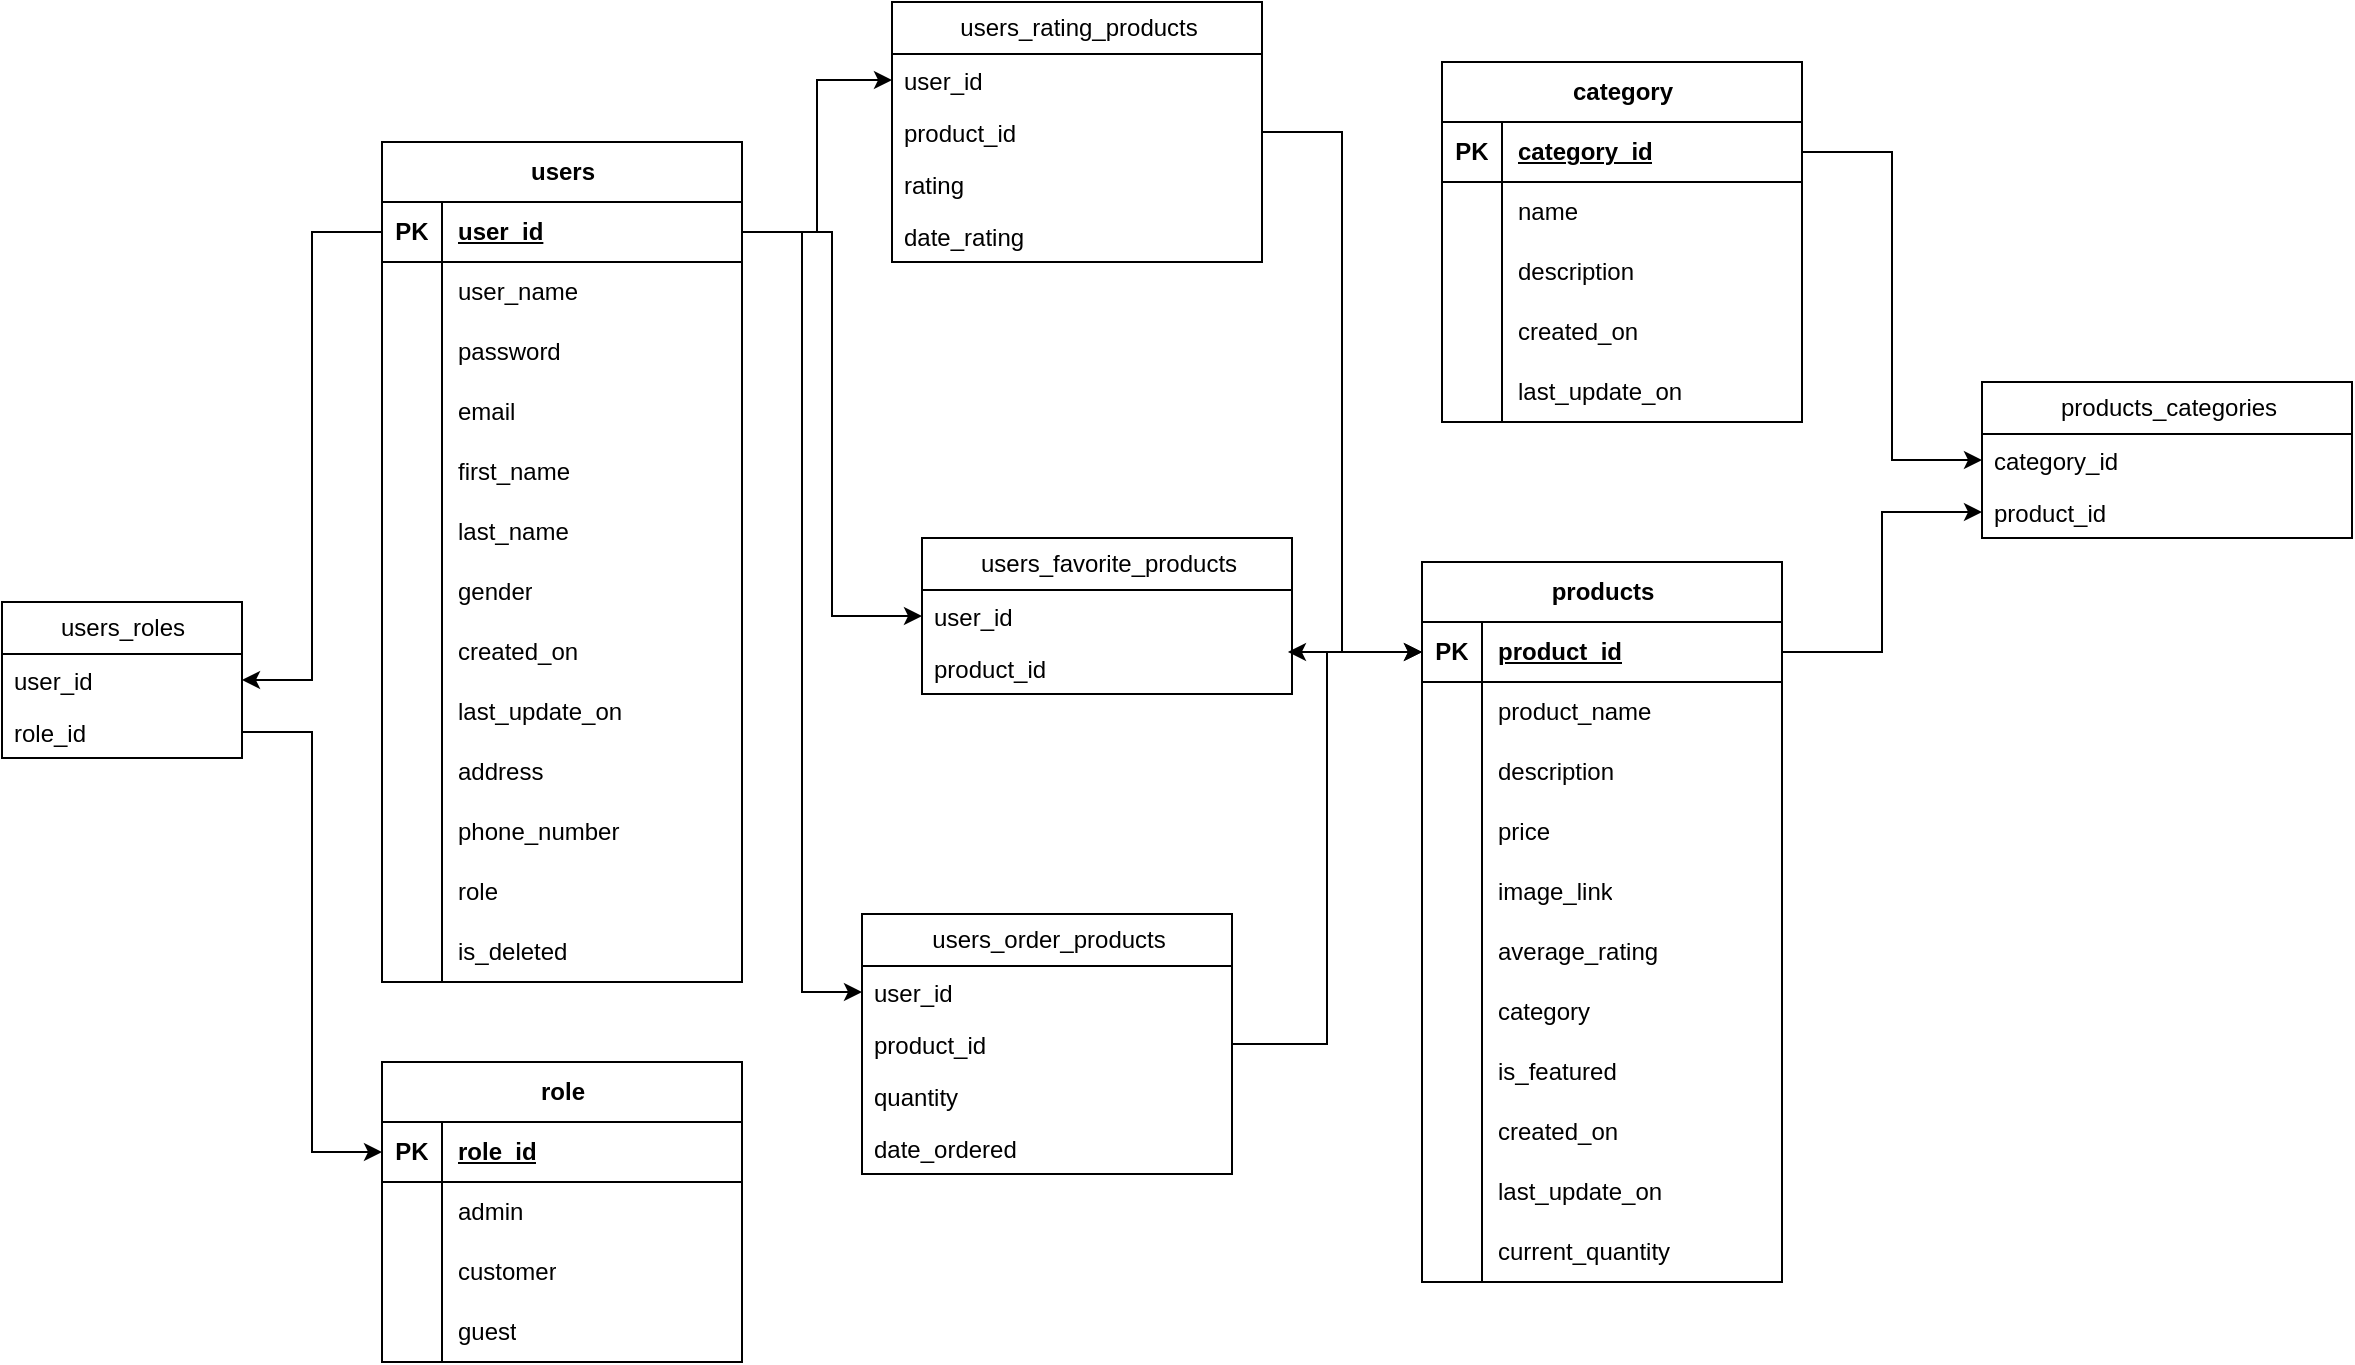 <mxfile version="24.1.0" type="device">
  <diagram name="Page-1" id="eXn3tSoV84fPtv3n-oOn">
    <mxGraphModel dx="2178" dy="1974" grid="1" gridSize="10" guides="1" tooltips="1" connect="1" arrows="1" fold="1" page="1" pageScale="1" pageWidth="850" pageHeight="1100" math="0" shadow="0">
      <root>
        <mxCell id="0" />
        <mxCell id="1" parent="0" />
        <mxCell id="wBnOF_9btgGnaLd1pOPH-1" value="users" style="shape=table;startSize=30;container=1;collapsible=1;childLayout=tableLayout;fixedRows=1;rowLines=0;fontStyle=1;align=center;resizeLast=1;html=1;" parent="1" vertex="1">
          <mxGeometry x="-70" y="60" width="180" height="420" as="geometry" />
        </mxCell>
        <mxCell id="wBnOF_9btgGnaLd1pOPH-2" value="" style="shape=tableRow;horizontal=0;startSize=0;swimlaneHead=0;swimlaneBody=0;fillColor=none;collapsible=0;dropTarget=0;points=[[0,0.5],[1,0.5]];portConstraint=eastwest;top=0;left=0;right=0;bottom=1;" parent="wBnOF_9btgGnaLd1pOPH-1" vertex="1">
          <mxGeometry y="30" width="180" height="30" as="geometry" />
        </mxCell>
        <mxCell id="wBnOF_9btgGnaLd1pOPH-3" value="PK" style="shape=partialRectangle;connectable=0;fillColor=none;top=0;left=0;bottom=0;right=0;fontStyle=1;overflow=hidden;whiteSpace=wrap;html=1;" parent="wBnOF_9btgGnaLd1pOPH-2" vertex="1">
          <mxGeometry width="30" height="30" as="geometry">
            <mxRectangle width="30" height="30" as="alternateBounds" />
          </mxGeometry>
        </mxCell>
        <mxCell id="wBnOF_9btgGnaLd1pOPH-4" value="user_id" style="shape=partialRectangle;connectable=0;fillColor=none;top=0;left=0;bottom=0;right=0;align=left;spacingLeft=6;fontStyle=5;overflow=hidden;whiteSpace=wrap;html=1;" parent="wBnOF_9btgGnaLd1pOPH-2" vertex="1">
          <mxGeometry x="30" width="150" height="30" as="geometry">
            <mxRectangle width="150" height="30" as="alternateBounds" />
          </mxGeometry>
        </mxCell>
        <mxCell id="wBnOF_9btgGnaLd1pOPH-5" value="" style="shape=tableRow;horizontal=0;startSize=0;swimlaneHead=0;swimlaneBody=0;fillColor=none;collapsible=0;dropTarget=0;points=[[0,0.5],[1,0.5]];portConstraint=eastwest;top=0;left=0;right=0;bottom=0;" parent="wBnOF_9btgGnaLd1pOPH-1" vertex="1">
          <mxGeometry y="60" width="180" height="30" as="geometry" />
        </mxCell>
        <mxCell id="wBnOF_9btgGnaLd1pOPH-6" value="" style="shape=partialRectangle;connectable=0;fillColor=none;top=0;left=0;bottom=0;right=0;editable=1;overflow=hidden;whiteSpace=wrap;html=1;" parent="wBnOF_9btgGnaLd1pOPH-5" vertex="1">
          <mxGeometry width="30" height="30" as="geometry">
            <mxRectangle width="30" height="30" as="alternateBounds" />
          </mxGeometry>
        </mxCell>
        <mxCell id="wBnOF_9btgGnaLd1pOPH-7" value="user_name" style="shape=partialRectangle;connectable=0;fillColor=none;top=0;left=0;bottom=0;right=0;align=left;spacingLeft=6;overflow=hidden;whiteSpace=wrap;html=1;" parent="wBnOF_9btgGnaLd1pOPH-5" vertex="1">
          <mxGeometry x="30" width="150" height="30" as="geometry">
            <mxRectangle width="150" height="30" as="alternateBounds" />
          </mxGeometry>
        </mxCell>
        <mxCell id="wBnOF_9btgGnaLd1pOPH-8" value="" style="shape=tableRow;horizontal=0;startSize=0;swimlaneHead=0;swimlaneBody=0;fillColor=none;collapsible=0;dropTarget=0;points=[[0,0.5],[1,0.5]];portConstraint=eastwest;top=0;left=0;right=0;bottom=0;" parent="wBnOF_9btgGnaLd1pOPH-1" vertex="1">
          <mxGeometry y="90" width="180" height="30" as="geometry" />
        </mxCell>
        <mxCell id="wBnOF_9btgGnaLd1pOPH-9" value="" style="shape=partialRectangle;connectable=0;fillColor=none;top=0;left=0;bottom=0;right=0;editable=1;overflow=hidden;whiteSpace=wrap;html=1;" parent="wBnOF_9btgGnaLd1pOPH-8" vertex="1">
          <mxGeometry width="30" height="30" as="geometry">
            <mxRectangle width="30" height="30" as="alternateBounds" />
          </mxGeometry>
        </mxCell>
        <mxCell id="wBnOF_9btgGnaLd1pOPH-10" value="password" style="shape=partialRectangle;connectable=0;fillColor=none;top=0;left=0;bottom=0;right=0;align=left;spacingLeft=6;overflow=hidden;whiteSpace=wrap;html=1;" parent="wBnOF_9btgGnaLd1pOPH-8" vertex="1">
          <mxGeometry x="30" width="150" height="30" as="geometry">
            <mxRectangle width="150" height="30" as="alternateBounds" />
          </mxGeometry>
        </mxCell>
        <mxCell id="wBnOF_9btgGnaLd1pOPH-11" value="" style="shape=tableRow;horizontal=0;startSize=0;swimlaneHead=0;swimlaneBody=0;fillColor=none;collapsible=0;dropTarget=0;points=[[0,0.5],[1,0.5]];portConstraint=eastwest;top=0;left=0;right=0;bottom=0;" parent="wBnOF_9btgGnaLd1pOPH-1" vertex="1">
          <mxGeometry y="120" width="180" height="30" as="geometry" />
        </mxCell>
        <mxCell id="wBnOF_9btgGnaLd1pOPH-12" value="" style="shape=partialRectangle;connectable=0;fillColor=none;top=0;left=0;bottom=0;right=0;editable=1;overflow=hidden;whiteSpace=wrap;html=1;" parent="wBnOF_9btgGnaLd1pOPH-11" vertex="1">
          <mxGeometry width="30" height="30" as="geometry">
            <mxRectangle width="30" height="30" as="alternateBounds" />
          </mxGeometry>
        </mxCell>
        <mxCell id="wBnOF_9btgGnaLd1pOPH-13" value="email" style="shape=partialRectangle;connectable=0;fillColor=none;top=0;left=0;bottom=0;right=0;align=left;spacingLeft=6;overflow=hidden;whiteSpace=wrap;html=1;" parent="wBnOF_9btgGnaLd1pOPH-11" vertex="1">
          <mxGeometry x="30" width="150" height="30" as="geometry">
            <mxRectangle width="150" height="30" as="alternateBounds" />
          </mxGeometry>
        </mxCell>
        <mxCell id="wBnOF_9btgGnaLd1pOPH-14" value="" style="shape=tableRow;horizontal=0;startSize=0;swimlaneHead=0;swimlaneBody=0;fillColor=none;collapsible=0;dropTarget=0;points=[[0,0.5],[1,0.5]];portConstraint=eastwest;top=0;left=0;right=0;bottom=0;" parent="wBnOF_9btgGnaLd1pOPH-1" vertex="1">
          <mxGeometry y="150" width="180" height="30" as="geometry" />
        </mxCell>
        <mxCell id="wBnOF_9btgGnaLd1pOPH-15" value="" style="shape=partialRectangle;connectable=0;fillColor=none;top=0;left=0;bottom=0;right=0;editable=1;overflow=hidden;whiteSpace=wrap;html=1;" parent="wBnOF_9btgGnaLd1pOPH-14" vertex="1">
          <mxGeometry width="30" height="30" as="geometry">
            <mxRectangle width="30" height="30" as="alternateBounds" />
          </mxGeometry>
        </mxCell>
        <mxCell id="wBnOF_9btgGnaLd1pOPH-16" value="first_name" style="shape=partialRectangle;connectable=0;fillColor=none;top=0;left=0;bottom=0;right=0;align=left;spacingLeft=6;overflow=hidden;whiteSpace=wrap;html=1;" parent="wBnOF_9btgGnaLd1pOPH-14" vertex="1">
          <mxGeometry x="30" width="150" height="30" as="geometry">
            <mxRectangle width="150" height="30" as="alternateBounds" />
          </mxGeometry>
        </mxCell>
        <mxCell id="wBnOF_9btgGnaLd1pOPH-17" value="" style="shape=tableRow;horizontal=0;startSize=0;swimlaneHead=0;swimlaneBody=0;fillColor=none;collapsible=0;dropTarget=0;points=[[0,0.5],[1,0.5]];portConstraint=eastwest;top=0;left=0;right=0;bottom=0;" parent="wBnOF_9btgGnaLd1pOPH-1" vertex="1">
          <mxGeometry y="180" width="180" height="30" as="geometry" />
        </mxCell>
        <mxCell id="wBnOF_9btgGnaLd1pOPH-18" value="" style="shape=partialRectangle;connectable=0;fillColor=none;top=0;left=0;bottom=0;right=0;editable=1;overflow=hidden;whiteSpace=wrap;html=1;" parent="wBnOF_9btgGnaLd1pOPH-17" vertex="1">
          <mxGeometry width="30" height="30" as="geometry">
            <mxRectangle width="30" height="30" as="alternateBounds" />
          </mxGeometry>
        </mxCell>
        <mxCell id="wBnOF_9btgGnaLd1pOPH-19" value="last_name" style="shape=partialRectangle;connectable=0;fillColor=none;top=0;left=0;bottom=0;right=0;align=left;spacingLeft=6;overflow=hidden;whiteSpace=wrap;html=1;" parent="wBnOF_9btgGnaLd1pOPH-17" vertex="1">
          <mxGeometry x="30" width="150" height="30" as="geometry">
            <mxRectangle width="150" height="30" as="alternateBounds" />
          </mxGeometry>
        </mxCell>
        <mxCell id="wBnOF_9btgGnaLd1pOPH-38" value="" style="shape=tableRow;horizontal=0;startSize=0;swimlaneHead=0;swimlaneBody=0;fillColor=none;collapsible=0;dropTarget=0;points=[[0,0.5],[1,0.5]];portConstraint=eastwest;top=0;left=0;right=0;bottom=0;" parent="wBnOF_9btgGnaLd1pOPH-1" vertex="1">
          <mxGeometry y="210" width="180" height="30" as="geometry" />
        </mxCell>
        <mxCell id="wBnOF_9btgGnaLd1pOPH-39" value="" style="shape=partialRectangle;connectable=0;fillColor=none;top=0;left=0;bottom=0;right=0;editable=1;overflow=hidden;whiteSpace=wrap;html=1;" parent="wBnOF_9btgGnaLd1pOPH-38" vertex="1">
          <mxGeometry width="30" height="30" as="geometry">
            <mxRectangle width="30" height="30" as="alternateBounds" />
          </mxGeometry>
        </mxCell>
        <mxCell id="wBnOF_9btgGnaLd1pOPH-40" value="gender" style="shape=partialRectangle;connectable=0;fillColor=none;top=0;left=0;bottom=0;right=0;align=left;spacingLeft=6;overflow=hidden;whiteSpace=wrap;html=1;" parent="wBnOF_9btgGnaLd1pOPH-38" vertex="1">
          <mxGeometry x="30" width="150" height="30" as="geometry">
            <mxRectangle width="150" height="30" as="alternateBounds" />
          </mxGeometry>
        </mxCell>
        <mxCell id="wBnOF_9btgGnaLd1pOPH-20" value="" style="shape=tableRow;horizontal=0;startSize=0;swimlaneHead=0;swimlaneBody=0;fillColor=none;collapsible=0;dropTarget=0;points=[[0,0.5],[1,0.5]];portConstraint=eastwest;top=0;left=0;right=0;bottom=0;" parent="wBnOF_9btgGnaLd1pOPH-1" vertex="1">
          <mxGeometry y="240" width="180" height="30" as="geometry" />
        </mxCell>
        <mxCell id="wBnOF_9btgGnaLd1pOPH-21" value="" style="shape=partialRectangle;connectable=0;fillColor=none;top=0;left=0;bottom=0;right=0;editable=1;overflow=hidden;whiteSpace=wrap;html=1;" parent="wBnOF_9btgGnaLd1pOPH-20" vertex="1">
          <mxGeometry width="30" height="30" as="geometry">
            <mxRectangle width="30" height="30" as="alternateBounds" />
          </mxGeometry>
        </mxCell>
        <mxCell id="wBnOF_9btgGnaLd1pOPH-22" value="created_on" style="shape=partialRectangle;connectable=0;fillColor=none;top=0;left=0;bottom=0;right=0;align=left;spacingLeft=6;overflow=hidden;whiteSpace=wrap;html=1;" parent="wBnOF_9btgGnaLd1pOPH-20" vertex="1">
          <mxGeometry x="30" width="150" height="30" as="geometry">
            <mxRectangle width="150" height="30" as="alternateBounds" />
          </mxGeometry>
        </mxCell>
        <mxCell id="wBnOF_9btgGnaLd1pOPH-23" value="" style="shape=tableRow;horizontal=0;startSize=0;swimlaneHead=0;swimlaneBody=0;fillColor=none;collapsible=0;dropTarget=0;points=[[0,0.5],[1,0.5]];portConstraint=eastwest;top=0;left=0;right=0;bottom=0;" parent="wBnOF_9btgGnaLd1pOPH-1" vertex="1">
          <mxGeometry y="270" width="180" height="30" as="geometry" />
        </mxCell>
        <mxCell id="wBnOF_9btgGnaLd1pOPH-24" value="" style="shape=partialRectangle;connectable=0;fillColor=none;top=0;left=0;bottom=0;right=0;editable=1;overflow=hidden;whiteSpace=wrap;html=1;" parent="wBnOF_9btgGnaLd1pOPH-23" vertex="1">
          <mxGeometry width="30" height="30" as="geometry">
            <mxRectangle width="30" height="30" as="alternateBounds" />
          </mxGeometry>
        </mxCell>
        <mxCell id="wBnOF_9btgGnaLd1pOPH-25" value="last_update_on" style="shape=partialRectangle;connectable=0;fillColor=none;top=0;left=0;bottom=0;right=0;align=left;spacingLeft=6;overflow=hidden;whiteSpace=wrap;html=1;" parent="wBnOF_9btgGnaLd1pOPH-23" vertex="1">
          <mxGeometry x="30" width="150" height="30" as="geometry">
            <mxRectangle width="150" height="30" as="alternateBounds" />
          </mxGeometry>
        </mxCell>
        <mxCell id="wBnOF_9btgGnaLd1pOPH-26" value="" style="shape=tableRow;horizontal=0;startSize=0;swimlaneHead=0;swimlaneBody=0;fillColor=none;collapsible=0;dropTarget=0;points=[[0,0.5],[1,0.5]];portConstraint=eastwest;top=0;left=0;right=0;bottom=0;" parent="wBnOF_9btgGnaLd1pOPH-1" vertex="1">
          <mxGeometry y="300" width="180" height="30" as="geometry" />
        </mxCell>
        <mxCell id="wBnOF_9btgGnaLd1pOPH-27" value="" style="shape=partialRectangle;connectable=0;fillColor=none;top=0;left=0;bottom=0;right=0;editable=1;overflow=hidden;whiteSpace=wrap;html=1;" parent="wBnOF_9btgGnaLd1pOPH-26" vertex="1">
          <mxGeometry width="30" height="30" as="geometry">
            <mxRectangle width="30" height="30" as="alternateBounds" />
          </mxGeometry>
        </mxCell>
        <mxCell id="wBnOF_9btgGnaLd1pOPH-28" value="address" style="shape=partialRectangle;connectable=0;fillColor=none;top=0;left=0;bottom=0;right=0;align=left;spacingLeft=6;overflow=hidden;whiteSpace=wrap;html=1;" parent="wBnOF_9btgGnaLd1pOPH-26" vertex="1">
          <mxGeometry x="30" width="150" height="30" as="geometry">
            <mxRectangle width="150" height="30" as="alternateBounds" />
          </mxGeometry>
        </mxCell>
        <mxCell id="wBnOF_9btgGnaLd1pOPH-29" value="" style="shape=tableRow;horizontal=0;startSize=0;swimlaneHead=0;swimlaneBody=0;fillColor=none;collapsible=0;dropTarget=0;points=[[0,0.5],[1,0.5]];portConstraint=eastwest;top=0;left=0;right=0;bottom=0;" parent="wBnOF_9btgGnaLd1pOPH-1" vertex="1">
          <mxGeometry y="330" width="180" height="30" as="geometry" />
        </mxCell>
        <mxCell id="wBnOF_9btgGnaLd1pOPH-30" value="" style="shape=partialRectangle;connectable=0;fillColor=none;top=0;left=0;bottom=0;right=0;editable=1;overflow=hidden;whiteSpace=wrap;html=1;" parent="wBnOF_9btgGnaLd1pOPH-29" vertex="1">
          <mxGeometry width="30" height="30" as="geometry">
            <mxRectangle width="30" height="30" as="alternateBounds" />
          </mxGeometry>
        </mxCell>
        <mxCell id="wBnOF_9btgGnaLd1pOPH-31" value="phone_number" style="shape=partialRectangle;connectable=0;fillColor=none;top=0;left=0;bottom=0;right=0;align=left;spacingLeft=6;overflow=hidden;whiteSpace=wrap;html=1;" parent="wBnOF_9btgGnaLd1pOPH-29" vertex="1">
          <mxGeometry x="30" width="150" height="30" as="geometry">
            <mxRectangle width="150" height="30" as="alternateBounds" />
          </mxGeometry>
        </mxCell>
        <mxCell id="wBnOF_9btgGnaLd1pOPH-32" value="" style="shape=tableRow;horizontal=0;startSize=0;swimlaneHead=0;swimlaneBody=0;fillColor=none;collapsible=0;dropTarget=0;points=[[0,0.5],[1,0.5]];portConstraint=eastwest;top=0;left=0;right=0;bottom=0;" parent="wBnOF_9btgGnaLd1pOPH-1" vertex="1">
          <mxGeometry y="360" width="180" height="30" as="geometry" />
        </mxCell>
        <mxCell id="wBnOF_9btgGnaLd1pOPH-33" value="" style="shape=partialRectangle;connectable=0;fillColor=none;top=0;left=0;bottom=0;right=0;editable=1;overflow=hidden;whiteSpace=wrap;html=1;" parent="wBnOF_9btgGnaLd1pOPH-32" vertex="1">
          <mxGeometry width="30" height="30" as="geometry">
            <mxRectangle width="30" height="30" as="alternateBounds" />
          </mxGeometry>
        </mxCell>
        <mxCell id="wBnOF_9btgGnaLd1pOPH-34" value="role" style="shape=partialRectangle;connectable=0;fillColor=none;top=0;left=0;bottom=0;right=0;align=left;spacingLeft=6;overflow=hidden;whiteSpace=wrap;html=1;" parent="wBnOF_9btgGnaLd1pOPH-32" vertex="1">
          <mxGeometry x="30" width="150" height="30" as="geometry">
            <mxRectangle width="150" height="30" as="alternateBounds" />
          </mxGeometry>
        </mxCell>
        <mxCell id="wBnOF_9btgGnaLd1pOPH-35" value="" style="shape=tableRow;horizontal=0;startSize=0;swimlaneHead=0;swimlaneBody=0;fillColor=none;collapsible=0;dropTarget=0;points=[[0,0.5],[1,0.5]];portConstraint=eastwest;top=0;left=0;right=0;bottom=0;" parent="wBnOF_9btgGnaLd1pOPH-1" vertex="1">
          <mxGeometry y="390" width="180" height="30" as="geometry" />
        </mxCell>
        <mxCell id="wBnOF_9btgGnaLd1pOPH-36" value="" style="shape=partialRectangle;connectable=0;fillColor=none;top=0;left=0;bottom=0;right=0;editable=1;overflow=hidden;whiteSpace=wrap;html=1;" parent="wBnOF_9btgGnaLd1pOPH-35" vertex="1">
          <mxGeometry width="30" height="30" as="geometry">
            <mxRectangle width="30" height="30" as="alternateBounds" />
          </mxGeometry>
        </mxCell>
        <mxCell id="wBnOF_9btgGnaLd1pOPH-37" value="is_deleted" style="shape=partialRectangle;connectable=0;fillColor=none;top=0;left=0;bottom=0;right=0;align=left;spacingLeft=6;overflow=hidden;whiteSpace=wrap;html=1;" parent="wBnOF_9btgGnaLd1pOPH-35" vertex="1">
          <mxGeometry x="30" width="150" height="30" as="geometry">
            <mxRectangle width="150" height="30" as="alternateBounds" />
          </mxGeometry>
        </mxCell>
        <mxCell id="wBnOF_9btgGnaLd1pOPH-41" value="products" style="shape=table;startSize=30;container=1;collapsible=1;childLayout=tableLayout;fixedRows=1;rowLines=0;fontStyle=1;align=center;resizeLast=1;html=1;" parent="1" vertex="1">
          <mxGeometry x="450" y="270" width="180" height="360" as="geometry" />
        </mxCell>
        <mxCell id="wBnOF_9btgGnaLd1pOPH-42" value="" style="shape=tableRow;horizontal=0;startSize=0;swimlaneHead=0;swimlaneBody=0;fillColor=none;collapsible=0;dropTarget=0;points=[[0,0.5],[1,0.5]];portConstraint=eastwest;top=0;left=0;right=0;bottom=1;" parent="wBnOF_9btgGnaLd1pOPH-41" vertex="1">
          <mxGeometry y="30" width="180" height="30" as="geometry" />
        </mxCell>
        <mxCell id="wBnOF_9btgGnaLd1pOPH-43" value="PK" style="shape=partialRectangle;connectable=0;fillColor=none;top=0;left=0;bottom=0;right=0;fontStyle=1;overflow=hidden;whiteSpace=wrap;html=1;" parent="wBnOF_9btgGnaLd1pOPH-42" vertex="1">
          <mxGeometry width="30" height="30" as="geometry">
            <mxRectangle width="30" height="30" as="alternateBounds" />
          </mxGeometry>
        </mxCell>
        <mxCell id="wBnOF_9btgGnaLd1pOPH-44" value="product_id" style="shape=partialRectangle;connectable=0;fillColor=none;top=0;left=0;bottom=0;right=0;align=left;spacingLeft=6;fontStyle=5;overflow=hidden;whiteSpace=wrap;html=1;" parent="wBnOF_9btgGnaLd1pOPH-42" vertex="1">
          <mxGeometry x="30" width="150" height="30" as="geometry">
            <mxRectangle width="150" height="30" as="alternateBounds" />
          </mxGeometry>
        </mxCell>
        <mxCell id="wBnOF_9btgGnaLd1pOPH-45" value="" style="shape=tableRow;horizontal=0;startSize=0;swimlaneHead=0;swimlaneBody=0;fillColor=none;collapsible=0;dropTarget=0;points=[[0,0.5],[1,0.5]];portConstraint=eastwest;top=0;left=0;right=0;bottom=0;" parent="wBnOF_9btgGnaLd1pOPH-41" vertex="1">
          <mxGeometry y="60" width="180" height="30" as="geometry" />
        </mxCell>
        <mxCell id="wBnOF_9btgGnaLd1pOPH-46" value="" style="shape=partialRectangle;connectable=0;fillColor=none;top=0;left=0;bottom=0;right=0;editable=1;overflow=hidden;whiteSpace=wrap;html=1;" parent="wBnOF_9btgGnaLd1pOPH-45" vertex="1">
          <mxGeometry width="30" height="30" as="geometry">
            <mxRectangle width="30" height="30" as="alternateBounds" />
          </mxGeometry>
        </mxCell>
        <mxCell id="wBnOF_9btgGnaLd1pOPH-47" value="product_name" style="shape=partialRectangle;connectable=0;fillColor=none;top=0;left=0;bottom=0;right=0;align=left;spacingLeft=6;overflow=hidden;whiteSpace=wrap;html=1;" parent="wBnOF_9btgGnaLd1pOPH-45" vertex="1">
          <mxGeometry x="30" width="150" height="30" as="geometry">
            <mxRectangle width="150" height="30" as="alternateBounds" />
          </mxGeometry>
        </mxCell>
        <mxCell id="wBnOF_9btgGnaLd1pOPH-48" value="" style="shape=tableRow;horizontal=0;startSize=0;swimlaneHead=0;swimlaneBody=0;fillColor=none;collapsible=0;dropTarget=0;points=[[0,0.5],[1,0.5]];portConstraint=eastwest;top=0;left=0;right=0;bottom=0;" parent="wBnOF_9btgGnaLd1pOPH-41" vertex="1">
          <mxGeometry y="90" width="180" height="30" as="geometry" />
        </mxCell>
        <mxCell id="wBnOF_9btgGnaLd1pOPH-49" value="" style="shape=partialRectangle;connectable=0;fillColor=none;top=0;left=0;bottom=0;right=0;editable=1;overflow=hidden;whiteSpace=wrap;html=1;" parent="wBnOF_9btgGnaLd1pOPH-48" vertex="1">
          <mxGeometry width="30" height="30" as="geometry">
            <mxRectangle width="30" height="30" as="alternateBounds" />
          </mxGeometry>
        </mxCell>
        <mxCell id="wBnOF_9btgGnaLd1pOPH-50" value="description" style="shape=partialRectangle;connectable=0;fillColor=none;top=0;left=0;bottom=0;right=0;align=left;spacingLeft=6;overflow=hidden;whiteSpace=wrap;html=1;" parent="wBnOF_9btgGnaLd1pOPH-48" vertex="1">
          <mxGeometry x="30" width="150" height="30" as="geometry">
            <mxRectangle width="150" height="30" as="alternateBounds" />
          </mxGeometry>
        </mxCell>
        <mxCell id="wBnOF_9btgGnaLd1pOPH-51" value="" style="shape=tableRow;horizontal=0;startSize=0;swimlaneHead=0;swimlaneBody=0;fillColor=none;collapsible=0;dropTarget=0;points=[[0,0.5],[1,0.5]];portConstraint=eastwest;top=0;left=0;right=0;bottom=0;" parent="wBnOF_9btgGnaLd1pOPH-41" vertex="1">
          <mxGeometry y="120" width="180" height="30" as="geometry" />
        </mxCell>
        <mxCell id="wBnOF_9btgGnaLd1pOPH-52" value="" style="shape=partialRectangle;connectable=0;fillColor=none;top=0;left=0;bottom=0;right=0;editable=1;overflow=hidden;whiteSpace=wrap;html=1;" parent="wBnOF_9btgGnaLd1pOPH-51" vertex="1">
          <mxGeometry width="30" height="30" as="geometry">
            <mxRectangle width="30" height="30" as="alternateBounds" />
          </mxGeometry>
        </mxCell>
        <mxCell id="wBnOF_9btgGnaLd1pOPH-53" value="price" style="shape=partialRectangle;connectable=0;fillColor=none;top=0;left=0;bottom=0;right=0;align=left;spacingLeft=6;overflow=hidden;whiteSpace=wrap;html=1;" parent="wBnOF_9btgGnaLd1pOPH-51" vertex="1">
          <mxGeometry x="30" width="150" height="30" as="geometry">
            <mxRectangle width="150" height="30" as="alternateBounds" />
          </mxGeometry>
        </mxCell>
        <mxCell id="wBnOF_9btgGnaLd1pOPH-81" value="" style="shape=tableRow;horizontal=0;startSize=0;swimlaneHead=0;swimlaneBody=0;fillColor=none;collapsible=0;dropTarget=0;points=[[0,0.5],[1,0.5]];portConstraint=eastwest;top=0;left=0;right=0;bottom=0;" parent="wBnOF_9btgGnaLd1pOPH-41" vertex="1">
          <mxGeometry y="150" width="180" height="30" as="geometry" />
        </mxCell>
        <mxCell id="wBnOF_9btgGnaLd1pOPH-82" value="" style="shape=partialRectangle;connectable=0;fillColor=none;top=0;left=0;bottom=0;right=0;editable=1;overflow=hidden;whiteSpace=wrap;html=1;" parent="wBnOF_9btgGnaLd1pOPH-81" vertex="1">
          <mxGeometry width="30" height="30" as="geometry">
            <mxRectangle width="30" height="30" as="alternateBounds" />
          </mxGeometry>
        </mxCell>
        <mxCell id="wBnOF_9btgGnaLd1pOPH-83" value="image_link" style="shape=partialRectangle;connectable=0;fillColor=none;top=0;left=0;bottom=0;right=0;align=left;spacingLeft=6;overflow=hidden;whiteSpace=wrap;html=1;" parent="wBnOF_9btgGnaLd1pOPH-81" vertex="1">
          <mxGeometry x="30" width="150" height="30" as="geometry">
            <mxRectangle width="150" height="30" as="alternateBounds" />
          </mxGeometry>
        </mxCell>
        <mxCell id="wBnOF_9btgGnaLd1pOPH-54" value="" style="shape=tableRow;horizontal=0;startSize=0;swimlaneHead=0;swimlaneBody=0;fillColor=none;collapsible=0;dropTarget=0;points=[[0,0.5],[1,0.5]];portConstraint=eastwest;top=0;left=0;right=0;bottom=0;" parent="wBnOF_9btgGnaLd1pOPH-41" vertex="1">
          <mxGeometry y="180" width="180" height="30" as="geometry" />
        </mxCell>
        <mxCell id="wBnOF_9btgGnaLd1pOPH-55" value="" style="shape=partialRectangle;connectable=0;fillColor=none;top=0;left=0;bottom=0;right=0;editable=1;overflow=hidden;whiteSpace=wrap;html=1;" parent="wBnOF_9btgGnaLd1pOPH-54" vertex="1">
          <mxGeometry width="30" height="30" as="geometry">
            <mxRectangle width="30" height="30" as="alternateBounds" />
          </mxGeometry>
        </mxCell>
        <mxCell id="wBnOF_9btgGnaLd1pOPH-56" value="average_rating" style="shape=partialRectangle;connectable=0;fillColor=none;top=0;left=0;bottom=0;right=0;align=left;spacingLeft=6;overflow=hidden;whiteSpace=wrap;html=1;" parent="wBnOF_9btgGnaLd1pOPH-54" vertex="1">
          <mxGeometry x="30" width="150" height="30" as="geometry">
            <mxRectangle width="150" height="30" as="alternateBounds" />
          </mxGeometry>
        </mxCell>
        <mxCell id="wBnOF_9btgGnaLd1pOPH-57" value="" style="shape=tableRow;horizontal=0;startSize=0;swimlaneHead=0;swimlaneBody=0;fillColor=none;collapsible=0;dropTarget=0;points=[[0,0.5],[1,0.5]];portConstraint=eastwest;top=0;left=0;right=0;bottom=0;" parent="wBnOF_9btgGnaLd1pOPH-41" vertex="1">
          <mxGeometry y="210" width="180" height="30" as="geometry" />
        </mxCell>
        <mxCell id="wBnOF_9btgGnaLd1pOPH-58" value="" style="shape=partialRectangle;connectable=0;fillColor=none;top=0;left=0;bottom=0;right=0;editable=1;overflow=hidden;whiteSpace=wrap;html=1;" parent="wBnOF_9btgGnaLd1pOPH-57" vertex="1">
          <mxGeometry width="30" height="30" as="geometry">
            <mxRectangle width="30" height="30" as="alternateBounds" />
          </mxGeometry>
        </mxCell>
        <mxCell id="wBnOF_9btgGnaLd1pOPH-59" value="category" style="shape=partialRectangle;connectable=0;fillColor=none;top=0;left=0;bottom=0;right=0;align=left;spacingLeft=6;overflow=hidden;whiteSpace=wrap;html=1;" parent="wBnOF_9btgGnaLd1pOPH-57" vertex="1">
          <mxGeometry x="30" width="150" height="30" as="geometry">
            <mxRectangle width="150" height="30" as="alternateBounds" />
          </mxGeometry>
        </mxCell>
        <mxCell id="wBnOF_9btgGnaLd1pOPH-60" value="" style="shape=tableRow;horizontal=0;startSize=0;swimlaneHead=0;swimlaneBody=0;fillColor=none;collapsible=0;dropTarget=0;points=[[0,0.5],[1,0.5]];portConstraint=eastwest;top=0;left=0;right=0;bottom=0;" parent="wBnOF_9btgGnaLd1pOPH-41" vertex="1">
          <mxGeometry y="240" width="180" height="30" as="geometry" />
        </mxCell>
        <mxCell id="wBnOF_9btgGnaLd1pOPH-61" value="" style="shape=partialRectangle;connectable=0;fillColor=none;top=0;left=0;bottom=0;right=0;editable=1;overflow=hidden;whiteSpace=wrap;html=1;" parent="wBnOF_9btgGnaLd1pOPH-60" vertex="1">
          <mxGeometry width="30" height="30" as="geometry">
            <mxRectangle width="30" height="30" as="alternateBounds" />
          </mxGeometry>
        </mxCell>
        <mxCell id="wBnOF_9btgGnaLd1pOPH-62" value="is_featured" style="shape=partialRectangle;connectable=0;fillColor=none;top=0;left=0;bottom=0;right=0;align=left;spacingLeft=6;overflow=hidden;whiteSpace=wrap;html=1;" parent="wBnOF_9btgGnaLd1pOPH-60" vertex="1">
          <mxGeometry x="30" width="150" height="30" as="geometry">
            <mxRectangle width="150" height="30" as="alternateBounds" />
          </mxGeometry>
        </mxCell>
        <mxCell id="wBnOF_9btgGnaLd1pOPH-63" value="" style="shape=tableRow;horizontal=0;startSize=0;swimlaneHead=0;swimlaneBody=0;fillColor=none;collapsible=0;dropTarget=0;points=[[0,0.5],[1,0.5]];portConstraint=eastwest;top=0;left=0;right=0;bottom=0;" parent="wBnOF_9btgGnaLd1pOPH-41" vertex="1">
          <mxGeometry y="270" width="180" height="30" as="geometry" />
        </mxCell>
        <mxCell id="wBnOF_9btgGnaLd1pOPH-64" value="" style="shape=partialRectangle;connectable=0;fillColor=none;top=0;left=0;bottom=0;right=0;editable=1;overflow=hidden;whiteSpace=wrap;html=1;" parent="wBnOF_9btgGnaLd1pOPH-63" vertex="1">
          <mxGeometry width="30" height="30" as="geometry">
            <mxRectangle width="30" height="30" as="alternateBounds" />
          </mxGeometry>
        </mxCell>
        <mxCell id="wBnOF_9btgGnaLd1pOPH-65" value="created_on" style="shape=partialRectangle;connectable=0;fillColor=none;top=0;left=0;bottom=0;right=0;align=left;spacingLeft=6;overflow=hidden;whiteSpace=wrap;html=1;" parent="wBnOF_9btgGnaLd1pOPH-63" vertex="1">
          <mxGeometry x="30" width="150" height="30" as="geometry">
            <mxRectangle width="150" height="30" as="alternateBounds" />
          </mxGeometry>
        </mxCell>
        <mxCell id="wBnOF_9btgGnaLd1pOPH-66" value="" style="shape=tableRow;horizontal=0;startSize=0;swimlaneHead=0;swimlaneBody=0;fillColor=none;collapsible=0;dropTarget=0;points=[[0,0.5],[1,0.5]];portConstraint=eastwest;top=0;left=0;right=0;bottom=0;" parent="wBnOF_9btgGnaLd1pOPH-41" vertex="1">
          <mxGeometry y="300" width="180" height="30" as="geometry" />
        </mxCell>
        <mxCell id="wBnOF_9btgGnaLd1pOPH-67" value="" style="shape=partialRectangle;connectable=0;fillColor=none;top=0;left=0;bottom=0;right=0;editable=1;overflow=hidden;whiteSpace=wrap;html=1;" parent="wBnOF_9btgGnaLd1pOPH-66" vertex="1">
          <mxGeometry width="30" height="30" as="geometry">
            <mxRectangle width="30" height="30" as="alternateBounds" />
          </mxGeometry>
        </mxCell>
        <mxCell id="wBnOF_9btgGnaLd1pOPH-68" value="last_update_on" style="shape=partialRectangle;connectable=0;fillColor=none;top=0;left=0;bottom=0;right=0;align=left;spacingLeft=6;overflow=hidden;whiteSpace=wrap;html=1;" parent="wBnOF_9btgGnaLd1pOPH-66" vertex="1">
          <mxGeometry x="30" width="150" height="30" as="geometry">
            <mxRectangle width="150" height="30" as="alternateBounds" />
          </mxGeometry>
        </mxCell>
        <mxCell id="wBnOF_9btgGnaLd1pOPH-69" value="" style="shape=tableRow;horizontal=0;startSize=0;swimlaneHead=0;swimlaneBody=0;fillColor=none;collapsible=0;dropTarget=0;points=[[0,0.5],[1,0.5]];portConstraint=eastwest;top=0;left=0;right=0;bottom=0;" parent="wBnOF_9btgGnaLd1pOPH-41" vertex="1">
          <mxGeometry y="330" width="180" height="30" as="geometry" />
        </mxCell>
        <mxCell id="wBnOF_9btgGnaLd1pOPH-70" value="" style="shape=partialRectangle;connectable=0;fillColor=none;top=0;left=0;bottom=0;right=0;editable=1;overflow=hidden;whiteSpace=wrap;html=1;" parent="wBnOF_9btgGnaLd1pOPH-69" vertex="1">
          <mxGeometry width="30" height="30" as="geometry">
            <mxRectangle width="30" height="30" as="alternateBounds" />
          </mxGeometry>
        </mxCell>
        <mxCell id="wBnOF_9btgGnaLd1pOPH-71" value="current_quantity" style="shape=partialRectangle;connectable=0;fillColor=none;top=0;left=0;bottom=0;right=0;align=left;spacingLeft=6;overflow=hidden;whiteSpace=wrap;html=1;" parent="wBnOF_9btgGnaLd1pOPH-69" vertex="1">
          <mxGeometry x="30" width="150" height="30" as="geometry">
            <mxRectangle width="150" height="30" as="alternateBounds" />
          </mxGeometry>
        </mxCell>
        <mxCell id="wBnOF_9btgGnaLd1pOPH-84" value="category" style="shape=table;startSize=30;container=1;collapsible=1;childLayout=tableLayout;fixedRows=1;rowLines=0;fontStyle=1;align=center;resizeLast=1;html=1;" parent="1" vertex="1">
          <mxGeometry x="460" y="20" width="180" height="180" as="geometry" />
        </mxCell>
        <mxCell id="wBnOF_9btgGnaLd1pOPH-85" value="" style="shape=tableRow;horizontal=0;startSize=0;swimlaneHead=0;swimlaneBody=0;fillColor=none;collapsible=0;dropTarget=0;points=[[0,0.5],[1,0.5]];portConstraint=eastwest;top=0;left=0;right=0;bottom=1;" parent="wBnOF_9btgGnaLd1pOPH-84" vertex="1">
          <mxGeometry y="30" width="180" height="30" as="geometry" />
        </mxCell>
        <mxCell id="wBnOF_9btgGnaLd1pOPH-86" value="PK" style="shape=partialRectangle;connectable=0;fillColor=none;top=0;left=0;bottom=0;right=0;fontStyle=1;overflow=hidden;whiteSpace=wrap;html=1;" parent="wBnOF_9btgGnaLd1pOPH-85" vertex="1">
          <mxGeometry width="30" height="30" as="geometry">
            <mxRectangle width="30" height="30" as="alternateBounds" />
          </mxGeometry>
        </mxCell>
        <mxCell id="wBnOF_9btgGnaLd1pOPH-87" value="category_id" style="shape=partialRectangle;connectable=0;fillColor=none;top=0;left=0;bottom=0;right=0;align=left;spacingLeft=6;fontStyle=5;overflow=hidden;whiteSpace=wrap;html=1;" parent="wBnOF_9btgGnaLd1pOPH-85" vertex="1">
          <mxGeometry x="30" width="150" height="30" as="geometry">
            <mxRectangle width="150" height="30" as="alternateBounds" />
          </mxGeometry>
        </mxCell>
        <mxCell id="wBnOF_9btgGnaLd1pOPH-88" value="" style="shape=tableRow;horizontal=0;startSize=0;swimlaneHead=0;swimlaneBody=0;fillColor=none;collapsible=0;dropTarget=0;points=[[0,0.5],[1,0.5]];portConstraint=eastwest;top=0;left=0;right=0;bottom=0;" parent="wBnOF_9btgGnaLd1pOPH-84" vertex="1">
          <mxGeometry y="60" width="180" height="30" as="geometry" />
        </mxCell>
        <mxCell id="wBnOF_9btgGnaLd1pOPH-89" value="" style="shape=partialRectangle;connectable=0;fillColor=none;top=0;left=0;bottom=0;right=0;editable=1;overflow=hidden;whiteSpace=wrap;html=1;" parent="wBnOF_9btgGnaLd1pOPH-88" vertex="1">
          <mxGeometry width="30" height="30" as="geometry">
            <mxRectangle width="30" height="30" as="alternateBounds" />
          </mxGeometry>
        </mxCell>
        <mxCell id="wBnOF_9btgGnaLd1pOPH-90" value="name" style="shape=partialRectangle;connectable=0;fillColor=none;top=0;left=0;bottom=0;right=0;align=left;spacingLeft=6;overflow=hidden;whiteSpace=wrap;html=1;" parent="wBnOF_9btgGnaLd1pOPH-88" vertex="1">
          <mxGeometry x="30" width="150" height="30" as="geometry">
            <mxRectangle width="150" height="30" as="alternateBounds" />
          </mxGeometry>
        </mxCell>
        <mxCell id="wBnOF_9btgGnaLd1pOPH-91" value="" style="shape=tableRow;horizontal=0;startSize=0;swimlaneHead=0;swimlaneBody=0;fillColor=none;collapsible=0;dropTarget=0;points=[[0,0.5],[1,0.5]];portConstraint=eastwest;top=0;left=0;right=0;bottom=0;" parent="wBnOF_9btgGnaLd1pOPH-84" vertex="1">
          <mxGeometry y="90" width="180" height="30" as="geometry" />
        </mxCell>
        <mxCell id="wBnOF_9btgGnaLd1pOPH-92" value="" style="shape=partialRectangle;connectable=0;fillColor=none;top=0;left=0;bottom=0;right=0;editable=1;overflow=hidden;whiteSpace=wrap;html=1;" parent="wBnOF_9btgGnaLd1pOPH-91" vertex="1">
          <mxGeometry width="30" height="30" as="geometry">
            <mxRectangle width="30" height="30" as="alternateBounds" />
          </mxGeometry>
        </mxCell>
        <mxCell id="wBnOF_9btgGnaLd1pOPH-93" value="description" style="shape=partialRectangle;connectable=0;fillColor=none;top=0;left=0;bottom=0;right=0;align=left;spacingLeft=6;overflow=hidden;whiteSpace=wrap;html=1;" parent="wBnOF_9btgGnaLd1pOPH-91" vertex="1">
          <mxGeometry x="30" width="150" height="30" as="geometry">
            <mxRectangle width="150" height="30" as="alternateBounds" />
          </mxGeometry>
        </mxCell>
        <mxCell id="wBnOF_9btgGnaLd1pOPH-109" value="" style="shape=tableRow;horizontal=0;startSize=0;swimlaneHead=0;swimlaneBody=0;fillColor=none;collapsible=0;dropTarget=0;points=[[0,0.5],[1,0.5]];portConstraint=eastwest;top=0;left=0;right=0;bottom=0;" parent="wBnOF_9btgGnaLd1pOPH-84" vertex="1">
          <mxGeometry y="120" width="180" height="30" as="geometry" />
        </mxCell>
        <mxCell id="wBnOF_9btgGnaLd1pOPH-110" value="" style="shape=partialRectangle;connectable=0;fillColor=none;top=0;left=0;bottom=0;right=0;editable=1;overflow=hidden;whiteSpace=wrap;html=1;" parent="wBnOF_9btgGnaLd1pOPH-109" vertex="1">
          <mxGeometry width="30" height="30" as="geometry">
            <mxRectangle width="30" height="30" as="alternateBounds" />
          </mxGeometry>
        </mxCell>
        <mxCell id="wBnOF_9btgGnaLd1pOPH-111" value="created_on" style="shape=partialRectangle;connectable=0;fillColor=none;top=0;left=0;bottom=0;right=0;align=left;spacingLeft=6;overflow=hidden;whiteSpace=wrap;html=1;" parent="wBnOF_9btgGnaLd1pOPH-109" vertex="1">
          <mxGeometry x="30" width="150" height="30" as="geometry">
            <mxRectangle width="150" height="30" as="alternateBounds" />
          </mxGeometry>
        </mxCell>
        <mxCell id="wBnOF_9btgGnaLd1pOPH-112" value="" style="shape=tableRow;horizontal=0;startSize=0;swimlaneHead=0;swimlaneBody=0;fillColor=none;collapsible=0;dropTarget=0;points=[[0,0.5],[1,0.5]];portConstraint=eastwest;top=0;left=0;right=0;bottom=0;" parent="wBnOF_9btgGnaLd1pOPH-84" vertex="1">
          <mxGeometry y="150" width="180" height="30" as="geometry" />
        </mxCell>
        <mxCell id="wBnOF_9btgGnaLd1pOPH-113" value="" style="shape=partialRectangle;connectable=0;fillColor=none;top=0;left=0;bottom=0;right=0;editable=1;overflow=hidden;whiteSpace=wrap;html=1;" parent="wBnOF_9btgGnaLd1pOPH-112" vertex="1">
          <mxGeometry width="30" height="30" as="geometry">
            <mxRectangle width="30" height="30" as="alternateBounds" />
          </mxGeometry>
        </mxCell>
        <mxCell id="wBnOF_9btgGnaLd1pOPH-114" value="last_update_on" style="shape=partialRectangle;connectable=0;fillColor=none;top=0;left=0;bottom=0;right=0;align=left;spacingLeft=6;overflow=hidden;whiteSpace=wrap;html=1;" parent="wBnOF_9btgGnaLd1pOPH-112" vertex="1">
          <mxGeometry x="30" width="150" height="30" as="geometry">
            <mxRectangle width="150" height="30" as="alternateBounds" />
          </mxGeometry>
        </mxCell>
        <mxCell id="YnPwy9K0sX3bJin0BpLe-1" value="users_favorite_products" style="swimlane;fontStyle=0;childLayout=stackLayout;horizontal=1;startSize=26;fillColor=none;horizontalStack=0;resizeParent=1;resizeParentMax=0;resizeLast=0;collapsible=1;marginBottom=0;html=1;" vertex="1" parent="1">
          <mxGeometry x="200" y="258" width="185" height="78" as="geometry" />
        </mxCell>
        <mxCell id="YnPwy9K0sX3bJin0BpLe-2" value="user_id" style="text;strokeColor=none;fillColor=none;align=left;verticalAlign=top;spacingLeft=4;spacingRight=4;overflow=hidden;rotatable=0;points=[[0,0.5],[1,0.5]];portConstraint=eastwest;whiteSpace=wrap;html=1;" vertex="1" parent="YnPwy9K0sX3bJin0BpLe-1">
          <mxGeometry y="26" width="185" height="26" as="geometry" />
        </mxCell>
        <mxCell id="YnPwy9K0sX3bJin0BpLe-3" value="product_id" style="text;strokeColor=none;fillColor=none;align=left;verticalAlign=top;spacingLeft=4;spacingRight=4;overflow=hidden;rotatable=0;points=[[0,0.5],[1,0.5]];portConstraint=eastwest;whiteSpace=wrap;html=1;" vertex="1" parent="YnPwy9K0sX3bJin0BpLe-1">
          <mxGeometry y="52" width="185" height="26" as="geometry" />
        </mxCell>
        <mxCell id="YnPwy9K0sX3bJin0BpLe-5" style="edgeStyle=orthogonalEdgeStyle;rounded=0;orthogonalLoop=1;jettySize=auto;html=1;exitX=1;exitY=0.5;exitDx=0;exitDy=0;entryX=0;entryY=0.5;entryDx=0;entryDy=0;" edge="1" parent="1" source="wBnOF_9btgGnaLd1pOPH-2" target="YnPwy9K0sX3bJin0BpLe-2">
          <mxGeometry relative="1" as="geometry" />
        </mxCell>
        <mxCell id="YnPwy9K0sX3bJin0BpLe-6" style="edgeStyle=orthogonalEdgeStyle;rounded=0;orthogonalLoop=1;jettySize=auto;html=1;exitX=0;exitY=0.5;exitDx=0;exitDy=0;entryX=0.989;entryY=0.192;entryDx=0;entryDy=0;entryPerimeter=0;" edge="1" parent="1" source="wBnOF_9btgGnaLd1pOPH-42" target="YnPwy9K0sX3bJin0BpLe-3">
          <mxGeometry relative="1" as="geometry" />
        </mxCell>
        <mxCell id="YnPwy9K0sX3bJin0BpLe-7" value="products_categories" style="swimlane;fontStyle=0;childLayout=stackLayout;horizontal=1;startSize=26;fillColor=none;horizontalStack=0;resizeParent=1;resizeParentMax=0;resizeLast=0;collapsible=1;marginBottom=0;html=1;" vertex="1" parent="1">
          <mxGeometry x="730" y="180" width="185" height="78" as="geometry" />
        </mxCell>
        <mxCell id="YnPwy9K0sX3bJin0BpLe-8" value="category_id" style="text;strokeColor=none;fillColor=none;align=left;verticalAlign=top;spacingLeft=4;spacingRight=4;overflow=hidden;rotatable=0;points=[[0,0.5],[1,0.5]];portConstraint=eastwest;whiteSpace=wrap;html=1;" vertex="1" parent="YnPwy9K0sX3bJin0BpLe-7">
          <mxGeometry y="26" width="185" height="26" as="geometry" />
        </mxCell>
        <mxCell id="YnPwy9K0sX3bJin0BpLe-9" value="product_id" style="text;strokeColor=none;fillColor=none;align=left;verticalAlign=top;spacingLeft=4;spacingRight=4;overflow=hidden;rotatable=0;points=[[0,0.5],[1,0.5]];portConstraint=eastwest;whiteSpace=wrap;html=1;" vertex="1" parent="YnPwy9K0sX3bJin0BpLe-7">
          <mxGeometry y="52" width="185" height="26" as="geometry" />
        </mxCell>
        <mxCell id="YnPwy9K0sX3bJin0BpLe-10" style="edgeStyle=orthogonalEdgeStyle;rounded=0;orthogonalLoop=1;jettySize=auto;html=1;exitX=1;exitY=0.5;exitDx=0;exitDy=0;entryX=0;entryY=0.5;entryDx=0;entryDy=0;" edge="1" parent="1" source="wBnOF_9btgGnaLd1pOPH-85" target="YnPwy9K0sX3bJin0BpLe-8">
          <mxGeometry relative="1" as="geometry" />
        </mxCell>
        <mxCell id="YnPwy9K0sX3bJin0BpLe-11" style="edgeStyle=orthogonalEdgeStyle;rounded=0;orthogonalLoop=1;jettySize=auto;html=1;exitX=1;exitY=0.5;exitDx=0;exitDy=0;entryX=0;entryY=0.5;entryDx=0;entryDy=0;" edge="1" parent="1" source="wBnOF_9btgGnaLd1pOPH-42" target="YnPwy9K0sX3bJin0BpLe-9">
          <mxGeometry relative="1" as="geometry" />
        </mxCell>
        <mxCell id="YnPwy9K0sX3bJin0BpLe-12" value="users_rating_products" style="swimlane;fontStyle=0;childLayout=stackLayout;horizontal=1;startSize=26;fillColor=none;horizontalStack=0;resizeParent=1;resizeParentMax=0;resizeLast=0;collapsible=1;marginBottom=0;html=1;" vertex="1" parent="1">
          <mxGeometry x="185" y="-10" width="185" height="130" as="geometry" />
        </mxCell>
        <mxCell id="YnPwy9K0sX3bJin0BpLe-13" value="user_id" style="text;strokeColor=none;fillColor=none;align=left;verticalAlign=top;spacingLeft=4;spacingRight=4;overflow=hidden;rotatable=0;points=[[0,0.5],[1,0.5]];portConstraint=eastwest;whiteSpace=wrap;html=1;" vertex="1" parent="YnPwy9K0sX3bJin0BpLe-12">
          <mxGeometry y="26" width="185" height="26" as="geometry" />
        </mxCell>
        <mxCell id="YnPwy9K0sX3bJin0BpLe-14" value="product_id" style="text;strokeColor=none;fillColor=none;align=left;verticalAlign=top;spacingLeft=4;spacingRight=4;overflow=hidden;rotatable=0;points=[[0,0.5],[1,0.5]];portConstraint=eastwest;whiteSpace=wrap;html=1;" vertex="1" parent="YnPwy9K0sX3bJin0BpLe-12">
          <mxGeometry y="52" width="185" height="26" as="geometry" />
        </mxCell>
        <mxCell id="YnPwy9K0sX3bJin0BpLe-17" value="rating" style="text;strokeColor=none;fillColor=none;align=left;verticalAlign=top;spacingLeft=4;spacingRight=4;overflow=hidden;rotatable=0;points=[[0,0.5],[1,0.5]];portConstraint=eastwest;whiteSpace=wrap;html=1;" vertex="1" parent="YnPwy9K0sX3bJin0BpLe-12">
          <mxGeometry y="78" width="185" height="26" as="geometry" />
        </mxCell>
        <mxCell id="YnPwy9K0sX3bJin0BpLe-26" value="date_rating" style="text;strokeColor=none;fillColor=none;align=left;verticalAlign=top;spacingLeft=4;spacingRight=4;overflow=hidden;rotatable=0;points=[[0,0.5],[1,0.5]];portConstraint=eastwest;whiteSpace=wrap;html=1;" vertex="1" parent="YnPwy9K0sX3bJin0BpLe-12">
          <mxGeometry y="104" width="185" height="26" as="geometry" />
        </mxCell>
        <mxCell id="YnPwy9K0sX3bJin0BpLe-15" style="edgeStyle=orthogonalEdgeStyle;rounded=0;orthogonalLoop=1;jettySize=auto;html=1;exitX=1;exitY=0.5;exitDx=0;exitDy=0;entryX=0;entryY=0.5;entryDx=0;entryDy=0;" edge="1" parent="1" source="wBnOF_9btgGnaLd1pOPH-2" target="YnPwy9K0sX3bJin0BpLe-13">
          <mxGeometry relative="1" as="geometry" />
        </mxCell>
        <mxCell id="YnPwy9K0sX3bJin0BpLe-16" style="edgeStyle=orthogonalEdgeStyle;rounded=0;orthogonalLoop=1;jettySize=auto;html=1;exitX=1;exitY=0.5;exitDx=0;exitDy=0;entryX=0;entryY=0.5;entryDx=0;entryDy=0;" edge="1" parent="1" source="YnPwy9K0sX3bJin0BpLe-14" target="wBnOF_9btgGnaLd1pOPH-42">
          <mxGeometry relative="1" as="geometry" />
        </mxCell>
        <mxCell id="YnPwy9K0sX3bJin0BpLe-18" value="users_order_products" style="swimlane;fontStyle=0;childLayout=stackLayout;horizontal=1;startSize=26;fillColor=none;horizontalStack=0;resizeParent=1;resizeParentMax=0;resizeLast=0;collapsible=1;marginBottom=0;html=1;" vertex="1" parent="1">
          <mxGeometry x="170" y="446" width="185" height="130" as="geometry" />
        </mxCell>
        <mxCell id="YnPwy9K0sX3bJin0BpLe-19" value="user_id" style="text;strokeColor=none;fillColor=none;align=left;verticalAlign=top;spacingLeft=4;spacingRight=4;overflow=hidden;rotatable=0;points=[[0,0.5],[1,0.5]];portConstraint=eastwest;whiteSpace=wrap;html=1;" vertex="1" parent="YnPwy9K0sX3bJin0BpLe-18">
          <mxGeometry y="26" width="185" height="26" as="geometry" />
        </mxCell>
        <mxCell id="YnPwy9K0sX3bJin0BpLe-20" value="product_id" style="text;strokeColor=none;fillColor=none;align=left;verticalAlign=top;spacingLeft=4;spacingRight=4;overflow=hidden;rotatable=0;points=[[0,0.5],[1,0.5]];portConstraint=eastwest;whiteSpace=wrap;html=1;" vertex="1" parent="YnPwy9K0sX3bJin0BpLe-18">
          <mxGeometry y="52" width="185" height="26" as="geometry" />
        </mxCell>
        <mxCell id="YnPwy9K0sX3bJin0BpLe-21" value="quantity" style="text;strokeColor=none;fillColor=none;align=left;verticalAlign=top;spacingLeft=4;spacingRight=4;overflow=hidden;rotatable=0;points=[[0,0.5],[1,0.5]];portConstraint=eastwest;whiteSpace=wrap;html=1;" vertex="1" parent="YnPwy9K0sX3bJin0BpLe-18">
          <mxGeometry y="78" width="185" height="26" as="geometry" />
        </mxCell>
        <mxCell id="YnPwy9K0sX3bJin0BpLe-24" value="date_ordered" style="text;strokeColor=none;fillColor=none;align=left;verticalAlign=top;spacingLeft=4;spacingRight=4;overflow=hidden;rotatable=0;points=[[0,0.5],[1,0.5]];portConstraint=eastwest;whiteSpace=wrap;html=1;" vertex="1" parent="YnPwy9K0sX3bJin0BpLe-18">
          <mxGeometry y="104" width="185" height="26" as="geometry" />
        </mxCell>
        <mxCell id="YnPwy9K0sX3bJin0BpLe-22" style="edgeStyle=orthogonalEdgeStyle;rounded=0;orthogonalLoop=1;jettySize=auto;html=1;exitX=1;exitY=0.5;exitDx=0;exitDy=0;entryX=0;entryY=0.5;entryDx=0;entryDy=0;" edge="1" parent="1" source="wBnOF_9btgGnaLd1pOPH-2" target="YnPwy9K0sX3bJin0BpLe-19">
          <mxGeometry relative="1" as="geometry" />
        </mxCell>
        <mxCell id="YnPwy9K0sX3bJin0BpLe-23" style="edgeStyle=orthogonalEdgeStyle;rounded=0;orthogonalLoop=1;jettySize=auto;html=1;exitX=1;exitY=0.5;exitDx=0;exitDy=0;entryX=0;entryY=0.5;entryDx=0;entryDy=0;" edge="1" parent="1" source="YnPwy9K0sX3bJin0BpLe-20" target="wBnOF_9btgGnaLd1pOPH-42">
          <mxGeometry relative="1" as="geometry" />
        </mxCell>
        <mxCell id="YnPwy9K0sX3bJin0BpLe-28" value="role" style="shape=table;startSize=30;container=1;collapsible=1;childLayout=tableLayout;fixedRows=1;rowLines=0;fontStyle=1;align=center;resizeLast=1;html=1;" vertex="1" parent="1">
          <mxGeometry x="-70" y="520" width="180" height="150" as="geometry" />
        </mxCell>
        <mxCell id="YnPwy9K0sX3bJin0BpLe-29" value="" style="shape=tableRow;horizontal=0;startSize=0;swimlaneHead=0;swimlaneBody=0;fillColor=none;collapsible=0;dropTarget=0;points=[[0,0.5],[1,0.5]];portConstraint=eastwest;top=0;left=0;right=0;bottom=1;" vertex="1" parent="YnPwy9K0sX3bJin0BpLe-28">
          <mxGeometry y="30" width="180" height="30" as="geometry" />
        </mxCell>
        <mxCell id="YnPwy9K0sX3bJin0BpLe-30" value="PK" style="shape=partialRectangle;connectable=0;fillColor=none;top=0;left=0;bottom=0;right=0;fontStyle=1;overflow=hidden;whiteSpace=wrap;html=1;" vertex="1" parent="YnPwy9K0sX3bJin0BpLe-29">
          <mxGeometry width="30" height="30" as="geometry">
            <mxRectangle width="30" height="30" as="alternateBounds" />
          </mxGeometry>
        </mxCell>
        <mxCell id="YnPwy9K0sX3bJin0BpLe-31" value="role_id" style="shape=partialRectangle;connectable=0;fillColor=none;top=0;left=0;bottom=0;right=0;align=left;spacingLeft=6;fontStyle=5;overflow=hidden;whiteSpace=wrap;html=1;" vertex="1" parent="YnPwy9K0sX3bJin0BpLe-29">
          <mxGeometry x="30" width="150" height="30" as="geometry">
            <mxRectangle width="150" height="30" as="alternateBounds" />
          </mxGeometry>
        </mxCell>
        <mxCell id="YnPwy9K0sX3bJin0BpLe-32" value="" style="shape=tableRow;horizontal=0;startSize=0;swimlaneHead=0;swimlaneBody=0;fillColor=none;collapsible=0;dropTarget=0;points=[[0,0.5],[1,0.5]];portConstraint=eastwest;top=0;left=0;right=0;bottom=0;" vertex="1" parent="YnPwy9K0sX3bJin0BpLe-28">
          <mxGeometry y="60" width="180" height="30" as="geometry" />
        </mxCell>
        <mxCell id="YnPwy9K0sX3bJin0BpLe-33" value="" style="shape=partialRectangle;connectable=0;fillColor=none;top=0;left=0;bottom=0;right=0;editable=1;overflow=hidden;whiteSpace=wrap;html=1;" vertex="1" parent="YnPwy9K0sX3bJin0BpLe-32">
          <mxGeometry width="30" height="30" as="geometry">
            <mxRectangle width="30" height="30" as="alternateBounds" />
          </mxGeometry>
        </mxCell>
        <mxCell id="YnPwy9K0sX3bJin0BpLe-34" value="admin" style="shape=partialRectangle;connectable=0;fillColor=none;top=0;left=0;bottom=0;right=0;align=left;spacingLeft=6;overflow=hidden;whiteSpace=wrap;html=1;" vertex="1" parent="YnPwy9K0sX3bJin0BpLe-32">
          <mxGeometry x="30" width="150" height="30" as="geometry">
            <mxRectangle width="150" height="30" as="alternateBounds" />
          </mxGeometry>
        </mxCell>
        <mxCell id="YnPwy9K0sX3bJin0BpLe-35" value="" style="shape=tableRow;horizontal=0;startSize=0;swimlaneHead=0;swimlaneBody=0;fillColor=none;collapsible=0;dropTarget=0;points=[[0,0.5],[1,0.5]];portConstraint=eastwest;top=0;left=0;right=0;bottom=0;" vertex="1" parent="YnPwy9K0sX3bJin0BpLe-28">
          <mxGeometry y="90" width="180" height="30" as="geometry" />
        </mxCell>
        <mxCell id="YnPwy9K0sX3bJin0BpLe-36" value="" style="shape=partialRectangle;connectable=0;fillColor=none;top=0;left=0;bottom=0;right=0;editable=1;overflow=hidden;whiteSpace=wrap;html=1;" vertex="1" parent="YnPwy9K0sX3bJin0BpLe-35">
          <mxGeometry width="30" height="30" as="geometry">
            <mxRectangle width="30" height="30" as="alternateBounds" />
          </mxGeometry>
        </mxCell>
        <mxCell id="YnPwy9K0sX3bJin0BpLe-37" value="customer" style="shape=partialRectangle;connectable=0;fillColor=none;top=0;left=0;bottom=0;right=0;align=left;spacingLeft=6;overflow=hidden;whiteSpace=wrap;html=1;" vertex="1" parent="YnPwy9K0sX3bJin0BpLe-35">
          <mxGeometry x="30" width="150" height="30" as="geometry">
            <mxRectangle width="150" height="30" as="alternateBounds" />
          </mxGeometry>
        </mxCell>
        <mxCell id="YnPwy9K0sX3bJin0BpLe-38" value="" style="shape=tableRow;horizontal=0;startSize=0;swimlaneHead=0;swimlaneBody=0;fillColor=none;collapsible=0;dropTarget=0;points=[[0,0.5],[1,0.5]];portConstraint=eastwest;top=0;left=0;right=0;bottom=0;" vertex="1" parent="YnPwy9K0sX3bJin0BpLe-28">
          <mxGeometry y="120" width="180" height="30" as="geometry" />
        </mxCell>
        <mxCell id="YnPwy9K0sX3bJin0BpLe-39" value="" style="shape=partialRectangle;connectable=0;fillColor=none;top=0;left=0;bottom=0;right=0;editable=1;overflow=hidden;whiteSpace=wrap;html=1;" vertex="1" parent="YnPwy9K0sX3bJin0BpLe-38">
          <mxGeometry width="30" height="30" as="geometry">
            <mxRectangle width="30" height="30" as="alternateBounds" />
          </mxGeometry>
        </mxCell>
        <mxCell id="YnPwy9K0sX3bJin0BpLe-40" value="guest" style="shape=partialRectangle;connectable=0;fillColor=none;top=0;left=0;bottom=0;right=0;align=left;spacingLeft=6;overflow=hidden;whiteSpace=wrap;html=1;" vertex="1" parent="YnPwy9K0sX3bJin0BpLe-38">
          <mxGeometry x="30" width="150" height="30" as="geometry">
            <mxRectangle width="150" height="30" as="alternateBounds" />
          </mxGeometry>
        </mxCell>
        <mxCell id="YnPwy9K0sX3bJin0BpLe-44" value="users_roles" style="swimlane;fontStyle=0;childLayout=stackLayout;horizontal=1;startSize=26;fillColor=none;horizontalStack=0;resizeParent=1;resizeParentMax=0;resizeLast=0;collapsible=1;marginBottom=0;html=1;" vertex="1" parent="1">
          <mxGeometry x="-260" y="290" width="120" height="78" as="geometry" />
        </mxCell>
        <mxCell id="YnPwy9K0sX3bJin0BpLe-45" value="user_id" style="text;strokeColor=none;fillColor=none;align=left;verticalAlign=top;spacingLeft=4;spacingRight=4;overflow=hidden;rotatable=0;points=[[0,0.5],[1,0.5]];portConstraint=eastwest;whiteSpace=wrap;html=1;" vertex="1" parent="YnPwy9K0sX3bJin0BpLe-44">
          <mxGeometry y="26" width="120" height="26" as="geometry" />
        </mxCell>
        <mxCell id="YnPwy9K0sX3bJin0BpLe-46" value="role_id" style="text;strokeColor=none;fillColor=none;align=left;verticalAlign=top;spacingLeft=4;spacingRight=4;overflow=hidden;rotatable=0;points=[[0,0.5],[1,0.5]];portConstraint=eastwest;whiteSpace=wrap;html=1;" vertex="1" parent="YnPwy9K0sX3bJin0BpLe-44">
          <mxGeometry y="52" width="120" height="26" as="geometry" />
        </mxCell>
        <mxCell id="YnPwy9K0sX3bJin0BpLe-47" style="edgeStyle=orthogonalEdgeStyle;rounded=0;orthogonalLoop=1;jettySize=auto;html=1;exitX=0;exitY=0.5;exitDx=0;exitDy=0;entryX=1;entryY=0.5;entryDx=0;entryDy=0;" edge="1" parent="1" source="wBnOF_9btgGnaLd1pOPH-2" target="YnPwy9K0sX3bJin0BpLe-45">
          <mxGeometry relative="1" as="geometry" />
        </mxCell>
        <mxCell id="YnPwy9K0sX3bJin0BpLe-48" style="edgeStyle=orthogonalEdgeStyle;rounded=0;orthogonalLoop=1;jettySize=auto;html=1;exitX=1;exitY=0.5;exitDx=0;exitDy=0;entryX=0;entryY=0.5;entryDx=0;entryDy=0;" edge="1" parent="1" source="YnPwy9K0sX3bJin0BpLe-46" target="YnPwy9K0sX3bJin0BpLe-29">
          <mxGeometry relative="1" as="geometry" />
        </mxCell>
      </root>
    </mxGraphModel>
  </diagram>
</mxfile>
